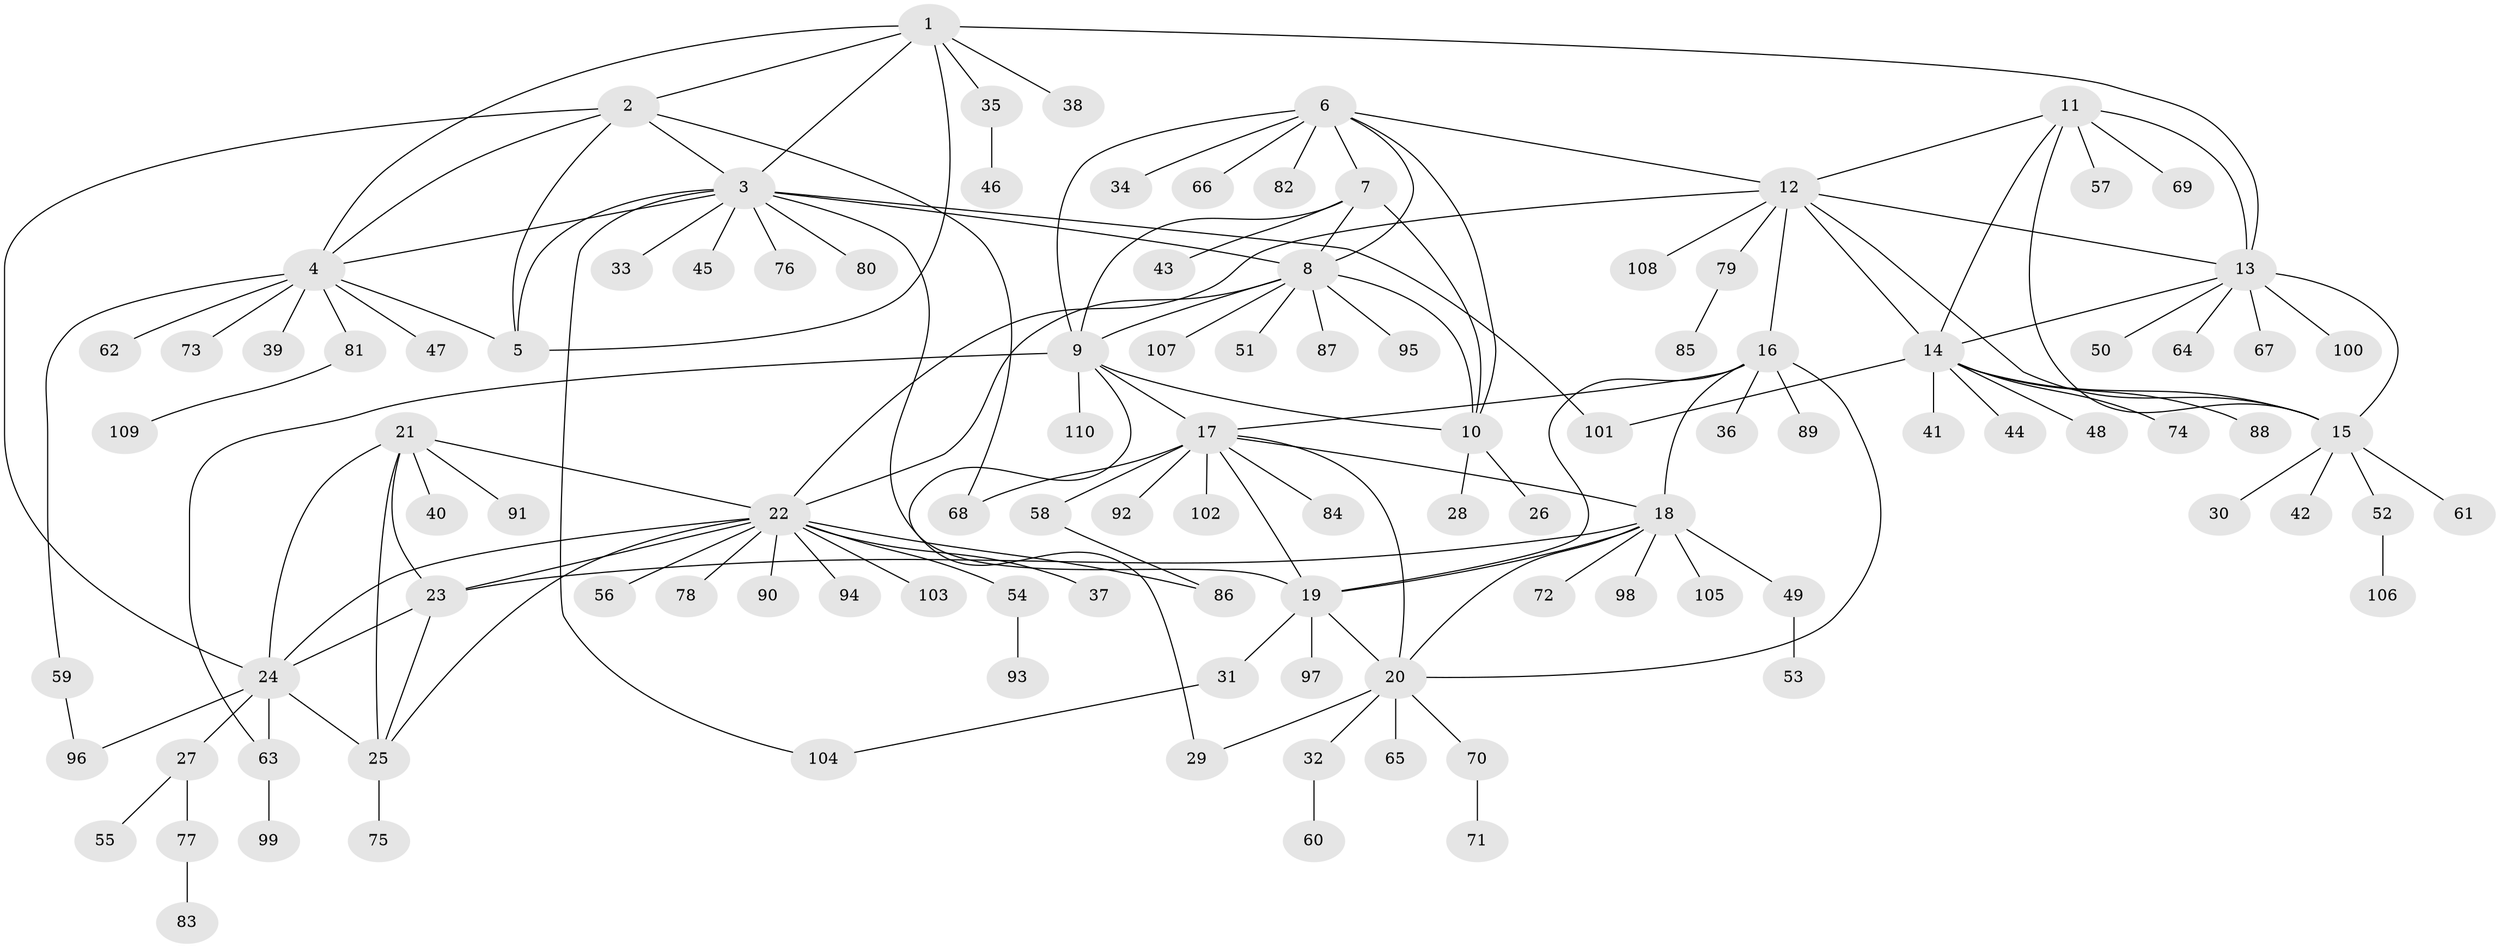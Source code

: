 // coarse degree distribution, {1: 0.5681818181818182, 6: 0.09090909090909091, 3: 0.045454545454545456, 9: 0.06818181818181818, 4: 0.045454545454545456, 7: 0.045454545454545456, 5: 0.09090909090909091, 2: 0.045454545454545456}
// Generated by graph-tools (version 1.1) at 2025/37/03/04/25 23:37:41]
// undirected, 110 vertices, 152 edges
graph export_dot {
  node [color=gray90,style=filled];
  1;
  2;
  3;
  4;
  5;
  6;
  7;
  8;
  9;
  10;
  11;
  12;
  13;
  14;
  15;
  16;
  17;
  18;
  19;
  20;
  21;
  22;
  23;
  24;
  25;
  26;
  27;
  28;
  29;
  30;
  31;
  32;
  33;
  34;
  35;
  36;
  37;
  38;
  39;
  40;
  41;
  42;
  43;
  44;
  45;
  46;
  47;
  48;
  49;
  50;
  51;
  52;
  53;
  54;
  55;
  56;
  57;
  58;
  59;
  60;
  61;
  62;
  63;
  64;
  65;
  66;
  67;
  68;
  69;
  70;
  71;
  72;
  73;
  74;
  75;
  76;
  77;
  78;
  79;
  80;
  81;
  82;
  83;
  84;
  85;
  86;
  87;
  88;
  89;
  90;
  91;
  92;
  93;
  94;
  95;
  96;
  97;
  98;
  99;
  100;
  101;
  102;
  103;
  104;
  105;
  106;
  107;
  108;
  109;
  110;
  1 -- 2;
  1 -- 3;
  1 -- 4;
  1 -- 5;
  1 -- 13;
  1 -- 35;
  1 -- 38;
  2 -- 3;
  2 -- 4;
  2 -- 5;
  2 -- 24;
  2 -- 68;
  3 -- 4;
  3 -- 5;
  3 -- 8;
  3 -- 19;
  3 -- 33;
  3 -- 45;
  3 -- 76;
  3 -- 80;
  3 -- 101;
  3 -- 104;
  4 -- 5;
  4 -- 39;
  4 -- 47;
  4 -- 59;
  4 -- 62;
  4 -- 73;
  4 -- 81;
  6 -- 7;
  6 -- 8;
  6 -- 9;
  6 -- 10;
  6 -- 12;
  6 -- 34;
  6 -- 66;
  6 -- 82;
  7 -- 8;
  7 -- 9;
  7 -- 10;
  7 -- 43;
  8 -- 9;
  8 -- 10;
  8 -- 22;
  8 -- 51;
  8 -- 87;
  8 -- 95;
  8 -- 107;
  9 -- 10;
  9 -- 17;
  9 -- 29;
  9 -- 63;
  9 -- 110;
  10 -- 26;
  10 -- 28;
  11 -- 12;
  11 -- 13;
  11 -- 14;
  11 -- 15;
  11 -- 57;
  11 -- 69;
  12 -- 13;
  12 -- 14;
  12 -- 15;
  12 -- 16;
  12 -- 22;
  12 -- 79;
  12 -- 108;
  13 -- 14;
  13 -- 15;
  13 -- 50;
  13 -- 64;
  13 -- 67;
  13 -- 100;
  14 -- 15;
  14 -- 41;
  14 -- 44;
  14 -- 48;
  14 -- 74;
  14 -- 88;
  14 -- 101;
  15 -- 30;
  15 -- 42;
  15 -- 52;
  15 -- 61;
  16 -- 17;
  16 -- 18;
  16 -- 19;
  16 -- 20;
  16 -- 36;
  16 -- 89;
  17 -- 18;
  17 -- 19;
  17 -- 20;
  17 -- 58;
  17 -- 68;
  17 -- 84;
  17 -- 92;
  17 -- 102;
  18 -- 19;
  18 -- 20;
  18 -- 23;
  18 -- 49;
  18 -- 72;
  18 -- 98;
  18 -- 105;
  19 -- 20;
  19 -- 31;
  19 -- 97;
  20 -- 29;
  20 -- 32;
  20 -- 65;
  20 -- 70;
  21 -- 22;
  21 -- 23;
  21 -- 24;
  21 -- 25;
  21 -- 40;
  21 -- 91;
  22 -- 23;
  22 -- 24;
  22 -- 25;
  22 -- 37;
  22 -- 54;
  22 -- 56;
  22 -- 78;
  22 -- 86;
  22 -- 90;
  22 -- 94;
  22 -- 103;
  23 -- 24;
  23 -- 25;
  24 -- 25;
  24 -- 27;
  24 -- 63;
  24 -- 96;
  25 -- 75;
  27 -- 55;
  27 -- 77;
  31 -- 104;
  32 -- 60;
  35 -- 46;
  49 -- 53;
  52 -- 106;
  54 -- 93;
  58 -- 86;
  59 -- 96;
  63 -- 99;
  70 -- 71;
  77 -- 83;
  79 -- 85;
  81 -- 109;
}
